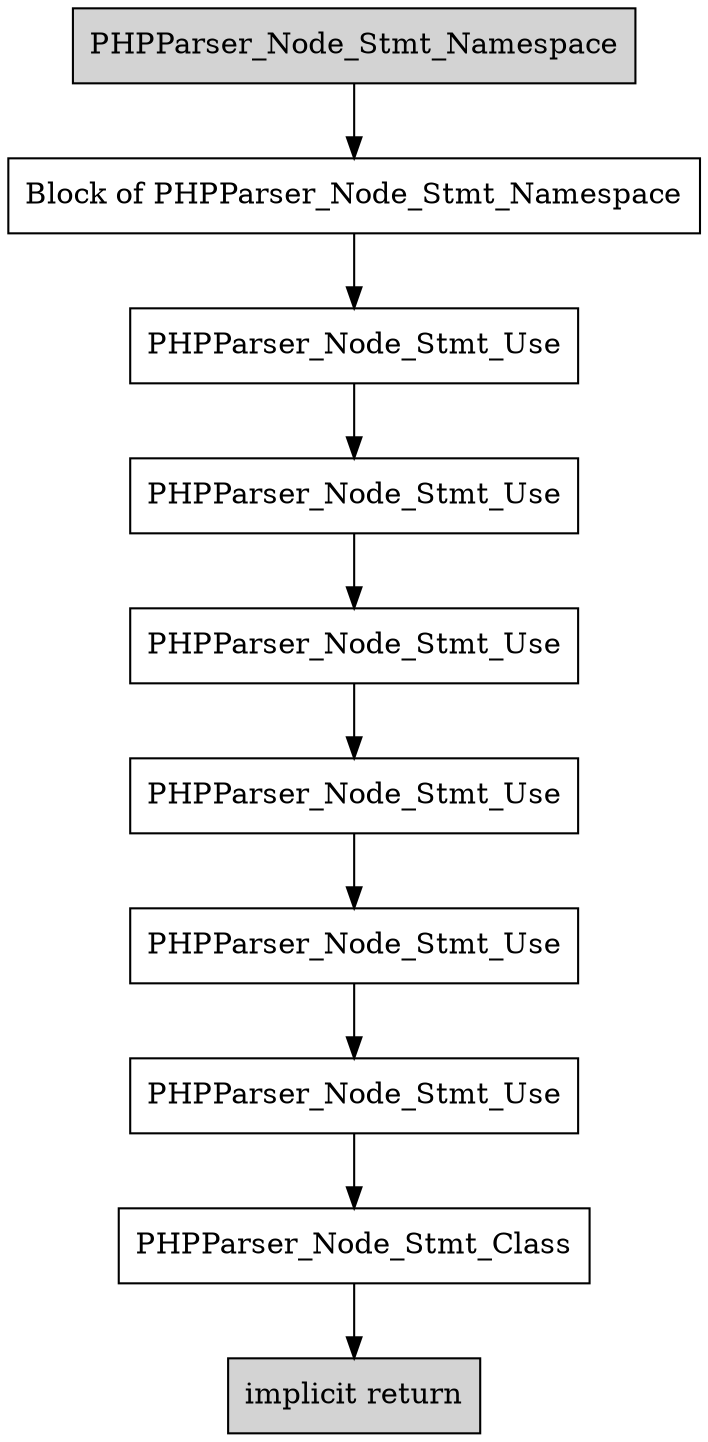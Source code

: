 digraph G {
    B1 [shape=box,label="implicit return",style=filled]
    B2 [shape=box,label="PHPParser_Node_Stmt_Namespace",style=filled]
    B2 -> B3
    B4 [shape=box,label="PHPParser_Node_Stmt_Use"]
    B4 -> B5
    B5 [shape=box,label="PHPParser_Node_Stmt_Use"]
    B5 -> B6
    B6 [shape=box,label="PHPParser_Node_Stmt_Use"]
    B6 -> B7
    B7 [shape=box,label="PHPParser_Node_Stmt_Use"]
    B7 -> B8
    B8 [shape=box,label="PHPParser_Node_Stmt_Use"]
    B8 -> B9
    B9 [shape=box,label="PHPParser_Node_Stmt_Use"]
    B9 -> B10
    B10 [shape=box,label="PHPParser_Node_Stmt_Class"]
    B10 -> B1
    B3 [shape=box,label="Block of PHPParser_Node_Stmt_Namespace"]
    B3 -> B4
}